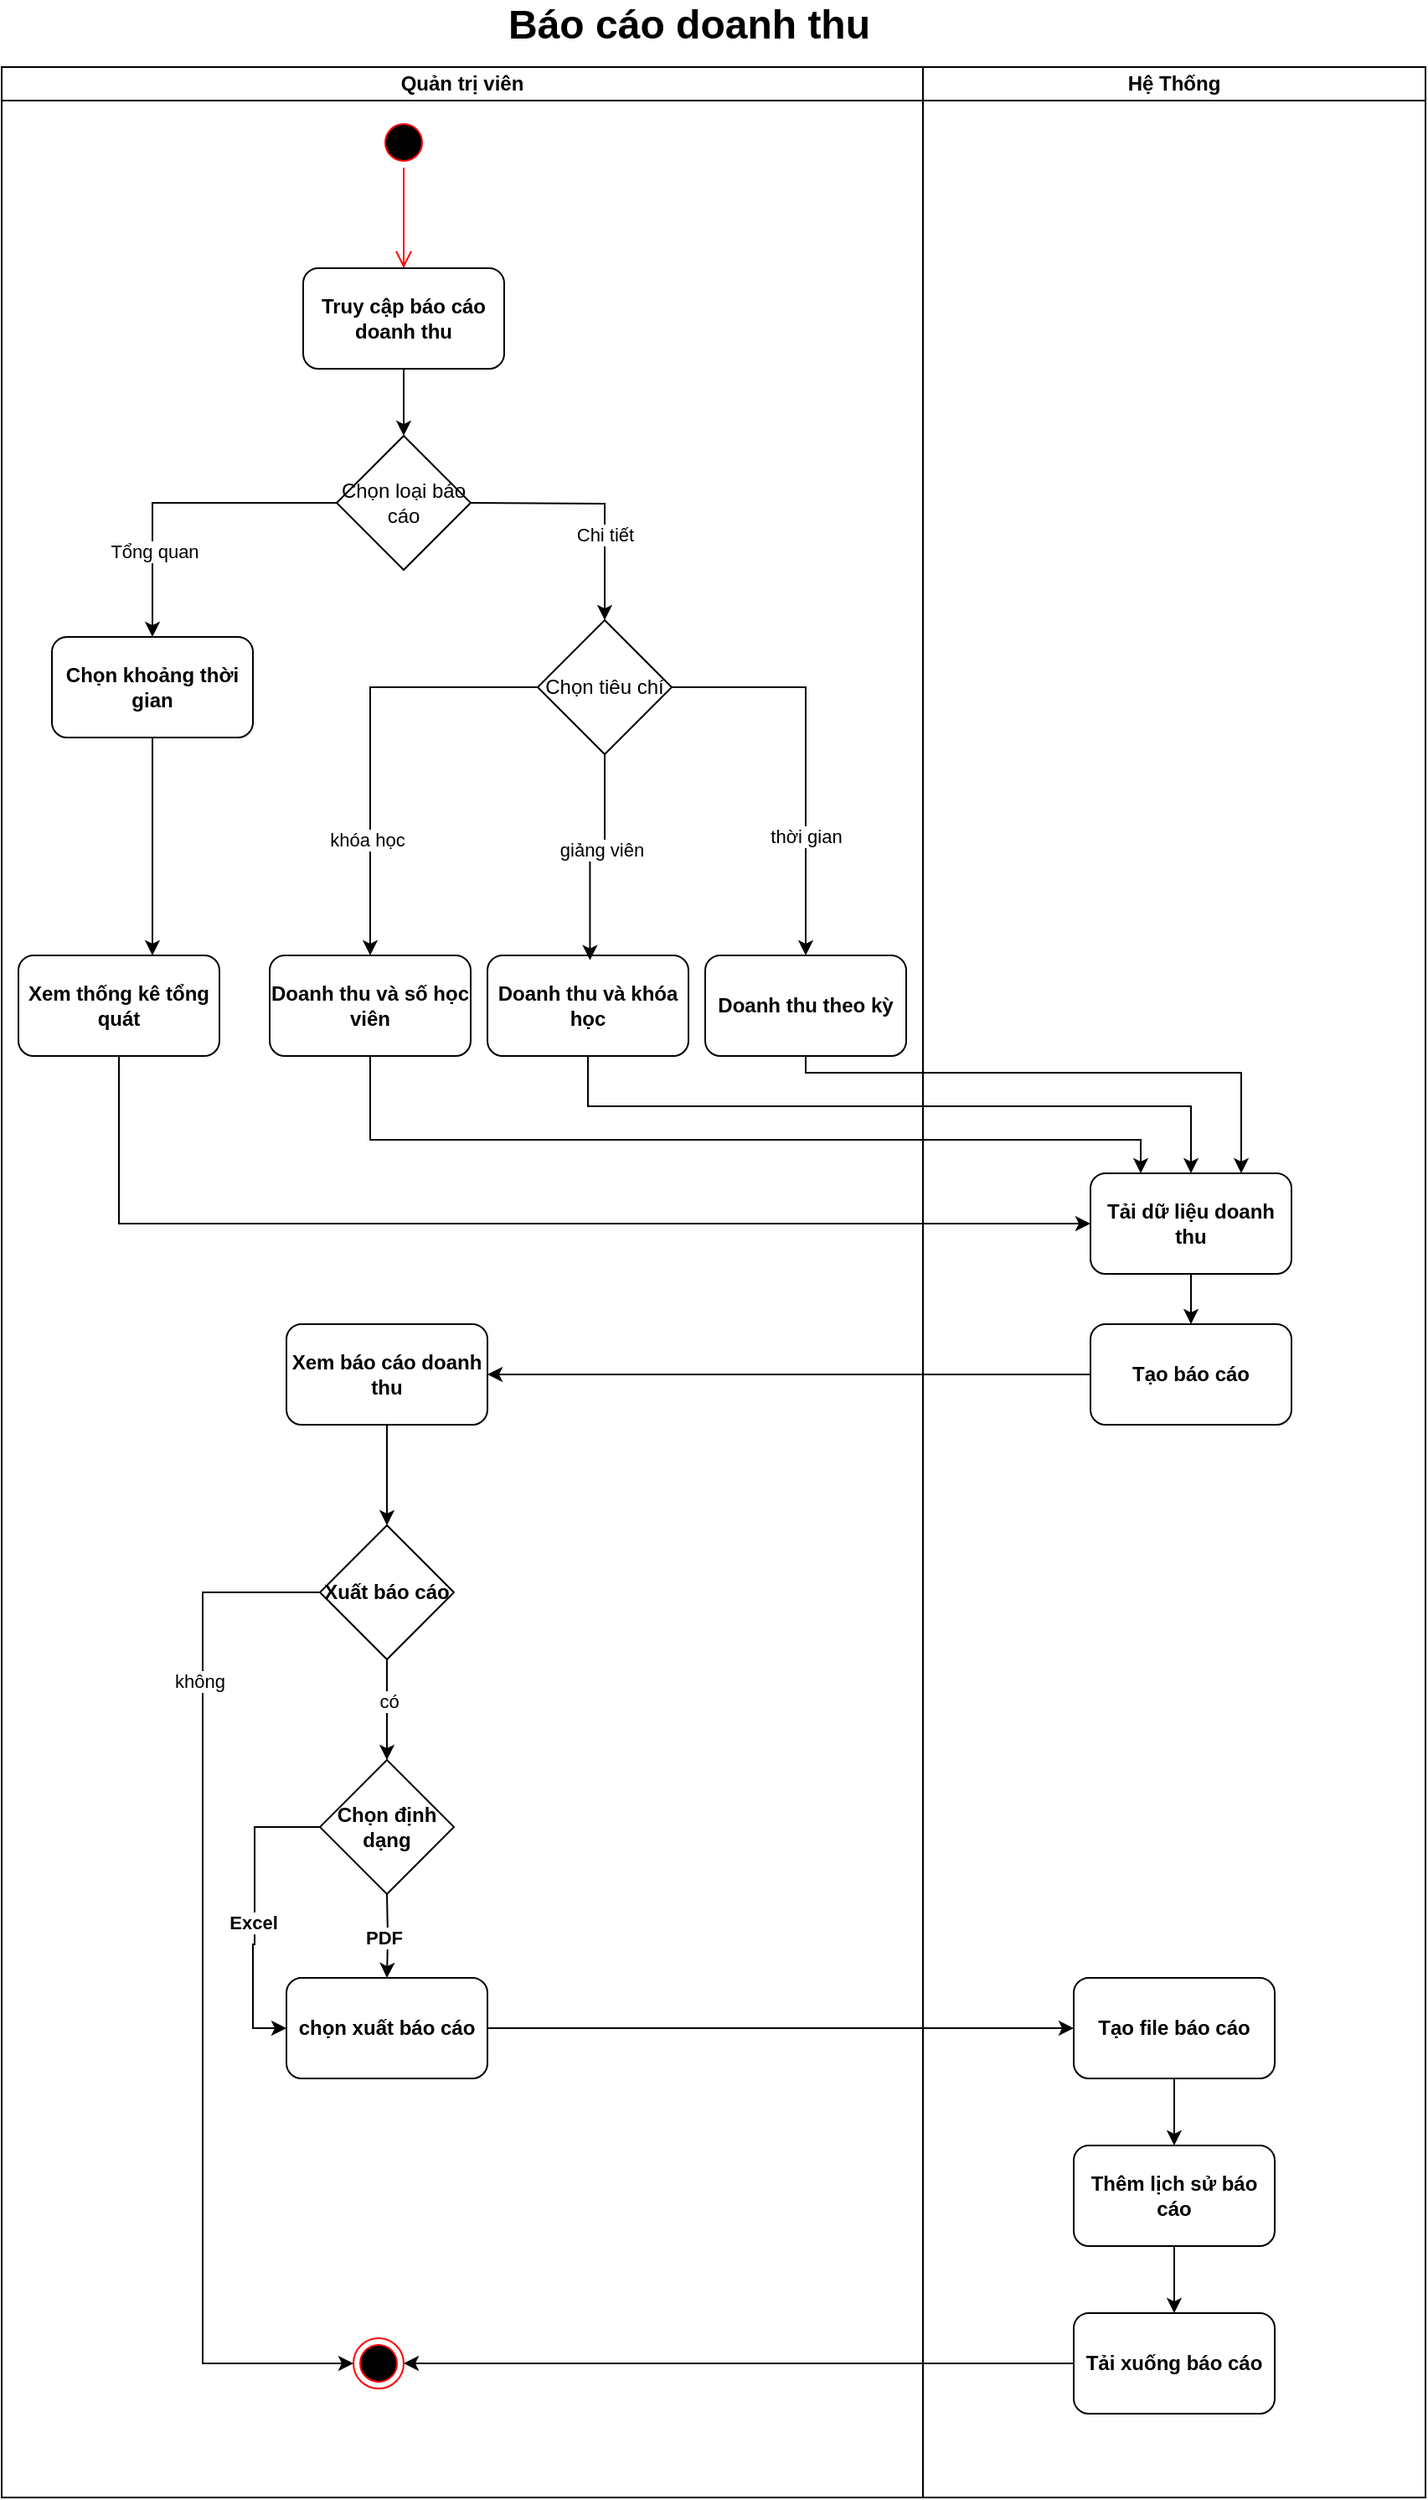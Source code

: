 <mxfile version="27.0.3">
  <diagram name="Page-1" id="gtC0o7gPrioIXNjkpajo">
    <mxGraphModel dx="1668" dy="934" grid="1" gridSize="10" guides="1" tooltips="1" connect="1" arrows="1" fold="1" page="1" pageScale="1" pageWidth="850" pageHeight="1100" math="0" shadow="0">
      <root>
        <mxCell id="0" />
        <mxCell id="1" parent="0" />
        <mxCell id="rXxk_b_7CrcXBClD_stp-1" value="Quản trị viên" style="swimlane;startSize=20;whiteSpace=wrap;html=1;fontStyle=1" parent="1" vertex="1">
          <mxGeometry y="140" width="550" height="1450" as="geometry" />
        </mxCell>
        <mxCell id="rXxk_b_7CrcXBClD_stp-2" value="" style="ellipse;html=1;shape=startState;fillColor=#000000;strokeColor=#ff0000;fontStyle=1" parent="rXxk_b_7CrcXBClD_stp-1" vertex="1">
          <mxGeometry x="225" y="30" width="30" height="30" as="geometry" />
        </mxCell>
        <mxCell id="rXxk_b_7CrcXBClD_stp-3" value="" style="edgeStyle=orthogonalEdgeStyle;html=1;verticalAlign=bottom;endArrow=open;endSize=8;strokeColor=#ff0000;rounded=0;fontStyle=1;entryX=0.5;entryY=0;entryDx=0;entryDy=0;" parent="rXxk_b_7CrcXBClD_stp-1" source="rXxk_b_7CrcXBClD_stp-2" target="rXxk_b_7CrcXBClD_stp-17" edge="1">
          <mxGeometry relative="1" as="geometry">
            <mxPoint x="185" y="120" as="targetPoint" />
            <Array as="points" />
          </mxGeometry>
        </mxCell>
        <mxCell id="rXxk_b_7CrcXBClD_stp-63" style="edgeStyle=orthogonalEdgeStyle;rounded=0;orthogonalLoop=1;jettySize=auto;html=1;entryX=0.5;entryY=0;entryDx=0;entryDy=0;" parent="rXxk_b_7CrcXBClD_stp-1" source="rXxk_b_7CrcXBClD_stp-17" target="rXxk_b_7CrcXBClD_stp-50" edge="1">
          <mxGeometry relative="1" as="geometry" />
        </mxCell>
        <mxCell id="rXxk_b_7CrcXBClD_stp-17" value="Truy cập báo cáo doanh thu" style="rounded=1;whiteSpace=wrap;html=1;fontStyle=1" parent="rXxk_b_7CrcXBClD_stp-1" vertex="1">
          <mxGeometry x="180" y="120" width="120" height="60" as="geometry" />
        </mxCell>
        <mxCell id="rXxk_b_7CrcXBClD_stp-58" style="edgeStyle=orthogonalEdgeStyle;rounded=0;orthogonalLoop=1;jettySize=auto;html=1;" parent="rXxk_b_7CrcXBClD_stp-1" source="rXxk_b_7CrcXBClD_stp-50" target="rXxk_b_7CrcXBClD_stp-56" edge="1">
          <mxGeometry relative="1" as="geometry" />
        </mxCell>
        <mxCell id="rXxk_b_7CrcXBClD_stp-61" value="Tổng quan" style="edgeLabel;html=1;align=center;verticalAlign=middle;resizable=0;points=[];" parent="rXxk_b_7CrcXBClD_stp-58" vertex="1" connectable="0">
          <mxGeometry x="0.463" y="1" relative="1" as="geometry">
            <mxPoint as="offset" />
          </mxGeometry>
        </mxCell>
        <mxCell id="rXxk_b_7CrcXBClD_stp-59" style="edgeStyle=orthogonalEdgeStyle;rounded=0;orthogonalLoop=1;jettySize=auto;html=1;entryX=0.5;entryY=0;entryDx=0;entryDy=0;" parent="rXxk_b_7CrcXBClD_stp-1" target="rXxk_b_7CrcXBClD_stp-60" edge="1">
          <mxGeometry relative="1" as="geometry">
            <mxPoint x="280.001" y="260.029" as="sourcePoint" />
            <mxPoint x="360.03" y="340" as="targetPoint" />
          </mxGeometry>
        </mxCell>
        <mxCell id="rXxk_b_7CrcXBClD_stp-62" value="Chi tiết" style="edgeLabel;html=1;align=center;verticalAlign=middle;resizable=0;points=[];" parent="rXxk_b_7CrcXBClD_stp-59" vertex="1" connectable="0">
          <mxGeometry x="0.315" relative="1" as="geometry">
            <mxPoint as="offset" />
          </mxGeometry>
        </mxCell>
        <mxCell id="rXxk_b_7CrcXBClD_stp-50" value="Chọn loại báo cáo" style="rhombus;whiteSpace=wrap;html=1;" parent="rXxk_b_7CrcXBClD_stp-1" vertex="1">
          <mxGeometry x="200" y="220" width="80" height="80" as="geometry" />
        </mxCell>
        <mxCell id="rXxk_b_7CrcXBClD_stp-56" value="Chọn khoảng thời gian" style="rounded=1;whiteSpace=wrap;html=1;fontStyle=1" parent="rXxk_b_7CrcXBClD_stp-1" vertex="1">
          <mxGeometry x="30" y="340" width="120" height="60" as="geometry" />
        </mxCell>
        <mxCell id="rXxk_b_7CrcXBClD_stp-72" style="edgeStyle=orthogonalEdgeStyle;rounded=0;orthogonalLoop=1;jettySize=auto;html=1;" parent="rXxk_b_7CrcXBClD_stp-1" source="rXxk_b_7CrcXBClD_stp-60" target="rXxk_b_7CrcXBClD_stp-69" edge="1">
          <mxGeometry relative="1" as="geometry" />
        </mxCell>
        <mxCell id="rXxk_b_7CrcXBClD_stp-76" value="khóa học" style="edgeLabel;html=1;align=center;verticalAlign=middle;resizable=0;points=[];" parent="rXxk_b_7CrcXBClD_stp-72" vertex="1" connectable="0">
          <mxGeometry x="0.464" y="-2" relative="1" as="geometry">
            <mxPoint as="offset" />
          </mxGeometry>
        </mxCell>
        <mxCell id="rXxk_b_7CrcXBClD_stp-74" style="edgeStyle=orthogonalEdgeStyle;rounded=0;orthogonalLoop=1;jettySize=auto;html=1;entryX=0.5;entryY=0;entryDx=0;entryDy=0;" parent="rXxk_b_7CrcXBClD_stp-1" source="rXxk_b_7CrcXBClD_stp-60" target="rXxk_b_7CrcXBClD_stp-71" edge="1">
          <mxGeometry relative="1" as="geometry" />
        </mxCell>
        <mxCell id="rXxk_b_7CrcXBClD_stp-78" value="thời gian" style="edgeLabel;html=1;align=center;verticalAlign=middle;resizable=0;points=[];" parent="rXxk_b_7CrcXBClD_stp-74" vertex="1" connectable="0">
          <mxGeometry x="0.408" relative="1" as="geometry">
            <mxPoint as="offset" />
          </mxGeometry>
        </mxCell>
        <mxCell id="rXxk_b_7CrcXBClD_stp-60" value="Chọn tiêu chí" style="rhombus;whiteSpace=wrap;html=1;" parent="rXxk_b_7CrcXBClD_stp-1" vertex="1">
          <mxGeometry x="320" y="330" width="80" height="80" as="geometry" />
        </mxCell>
        <mxCell id="rXxk_b_7CrcXBClD_stp-64" value="Xem thống kê tổng quát" style="rounded=1;whiteSpace=wrap;html=1;fontStyle=1" parent="rXxk_b_7CrcXBClD_stp-1" vertex="1">
          <mxGeometry x="10" y="530" width="120" height="60" as="geometry" />
        </mxCell>
        <mxCell id="rXxk_b_7CrcXBClD_stp-65" style="edgeStyle=orthogonalEdgeStyle;rounded=0;orthogonalLoop=1;jettySize=auto;html=1;" parent="rXxk_b_7CrcXBClD_stp-1" source="rXxk_b_7CrcXBClD_stp-56" target="rXxk_b_7CrcXBClD_stp-64" edge="1">
          <mxGeometry relative="1" as="geometry">
            <Array as="points">
              <mxPoint x="90" y="470" />
              <mxPoint x="90" y="470" />
            </Array>
          </mxGeometry>
        </mxCell>
        <mxCell id="rXxk_b_7CrcXBClD_stp-69" value="Doanh thu và số học viên" style="rounded=1;whiteSpace=wrap;html=1;fontStyle=1" parent="rXxk_b_7CrcXBClD_stp-1" vertex="1">
          <mxGeometry x="160" y="530" width="120" height="60" as="geometry" />
        </mxCell>
        <mxCell id="rXxk_b_7CrcXBClD_stp-70" value="Doanh thu và khóa học" style="rounded=1;whiteSpace=wrap;html=1;fontStyle=1" parent="rXxk_b_7CrcXBClD_stp-1" vertex="1">
          <mxGeometry x="290" y="530" width="120" height="60" as="geometry" />
        </mxCell>
        <mxCell id="rXxk_b_7CrcXBClD_stp-71" value="Doanh thu theo kỳ" style="rounded=1;whiteSpace=wrap;html=1;fontStyle=1" parent="rXxk_b_7CrcXBClD_stp-1" vertex="1">
          <mxGeometry x="420" y="530" width="120" height="60" as="geometry" />
        </mxCell>
        <mxCell id="rXxk_b_7CrcXBClD_stp-75" style="edgeStyle=orthogonalEdgeStyle;rounded=0;orthogonalLoop=1;jettySize=auto;html=1;entryX=0.51;entryY=0.047;entryDx=0;entryDy=0;entryPerimeter=0;" parent="rXxk_b_7CrcXBClD_stp-1" source="rXxk_b_7CrcXBClD_stp-60" target="rXxk_b_7CrcXBClD_stp-70" edge="1">
          <mxGeometry relative="1" as="geometry" />
        </mxCell>
        <mxCell id="rXxk_b_7CrcXBClD_stp-77" value="giảng viên" style="edgeLabel;html=1;align=center;verticalAlign=middle;resizable=0;points=[];" parent="rXxk_b_7CrcXBClD_stp-75" vertex="1" connectable="0">
          <mxGeometry x="-0.14" y="-2" relative="1" as="geometry">
            <mxPoint as="offset" />
          </mxGeometry>
        </mxCell>
        <mxCell id="rXxk_b_7CrcXBClD_stp-167" style="edgeStyle=orthogonalEdgeStyle;rounded=0;orthogonalLoop=1;jettySize=auto;html=1;entryX=0.5;entryY=0;entryDx=0;entryDy=0;" parent="rXxk_b_7CrcXBClD_stp-1" source="rXxk_b_7CrcXBClD_stp-85" target="rXxk_b_7CrcXBClD_stp-166" edge="1">
          <mxGeometry relative="1" as="geometry" />
        </mxCell>
        <mxCell id="rXxk_b_7CrcXBClD_stp-85" value="Xem báo cáo doanh thu" style="rounded=1;whiteSpace=wrap;html=1;fontStyle=1" parent="rXxk_b_7CrcXBClD_stp-1" vertex="1">
          <mxGeometry x="170" y="750" width="120" height="60" as="geometry" />
        </mxCell>
        <mxCell id="rXxk_b_7CrcXBClD_stp-166" value="Xuất báo cáo" style="rhombus;whiteSpace=wrap;html=1;fontStyle=1" parent="rXxk_b_7CrcXBClD_stp-1" vertex="1">
          <mxGeometry x="190" y="870" width="80" height="80" as="geometry" />
        </mxCell>
        <mxCell id="rXxk_b_7CrcXBClD_stp-22" value="Hệ Thống" style="swimlane;startSize=20;whiteSpace=wrap;html=1;fontStyle=1" parent="1" vertex="1">
          <mxGeometry x="550" y="140" width="300" height="1450" as="geometry" />
        </mxCell>
        <mxCell id="rXxk_b_7CrcXBClD_stp-84" style="edgeStyle=orthogonalEdgeStyle;rounded=0;orthogonalLoop=1;jettySize=auto;html=1;" parent="rXxk_b_7CrcXBClD_stp-22" source="rXxk_b_7CrcXBClD_stp-66" target="rXxk_b_7CrcXBClD_stp-83" edge="1">
          <mxGeometry relative="1" as="geometry" />
        </mxCell>
        <mxCell id="rXxk_b_7CrcXBClD_stp-66" value="Tải dữ liệu doanh thu" style="rounded=1;whiteSpace=wrap;html=1;fontStyle=1" parent="rXxk_b_7CrcXBClD_stp-22" vertex="1">
          <mxGeometry x="100" y="660" width="120" height="60" as="geometry" />
        </mxCell>
        <mxCell id="rXxk_b_7CrcXBClD_stp-83" value="Tạo báo cáo" style="rounded=1;whiteSpace=wrap;html=1;fontStyle=1" parent="rXxk_b_7CrcXBClD_stp-22" vertex="1">
          <mxGeometry x="100" y="750" width="120" height="60" as="geometry" />
        </mxCell>
        <mxCell id="rXxk_b_7CrcXBClD_stp-113" style="edgeStyle=orthogonalEdgeStyle;rounded=0;orthogonalLoop=1;jettySize=auto;html=1;fontStyle=1" parent="rXxk_b_7CrcXBClD_stp-22" target="rXxk_b_7CrcXBClD_stp-117" edge="1">
          <mxGeometry relative="1" as="geometry">
            <mxPoint x="-320" y="1090" as="sourcePoint" />
          </mxGeometry>
        </mxCell>
        <mxCell id="rXxk_b_7CrcXBClD_stp-114" value="PDF" style="edgeLabel;html=1;align=center;verticalAlign=middle;resizable=0;points=[];fontStyle=1" parent="rXxk_b_7CrcXBClD_stp-113" vertex="1" connectable="0">
          <mxGeometry x="0.044" y="-2" relative="1" as="geometry">
            <mxPoint as="offset" />
          </mxGeometry>
        </mxCell>
        <mxCell id="rXxk_b_7CrcXBClD_stp-115" style="edgeStyle=orthogonalEdgeStyle;rounded=0;orthogonalLoop=1;jettySize=auto;html=1;entryX=0;entryY=0.5;entryDx=0;entryDy=0;fontStyle=1" parent="rXxk_b_7CrcXBClD_stp-22" target="rXxk_b_7CrcXBClD_stp-117" edge="1">
          <mxGeometry relative="1" as="geometry">
            <Array as="points">
              <mxPoint x="-399" y="1050" />
              <mxPoint x="-399" y="1120" />
              <mxPoint x="-400" y="1180" />
            </Array>
            <mxPoint x="-360" y="1050" as="sourcePoint" />
          </mxGeometry>
        </mxCell>
        <mxCell id="rXxk_b_7CrcXBClD_stp-116" value="Excel" style="edgeLabel;html=1;align=center;verticalAlign=middle;resizable=0;points=[];fontStyle=1" parent="rXxk_b_7CrcXBClD_stp-115" vertex="1" connectable="0">
          <mxGeometry x="0.067" y="-1" relative="1" as="geometry">
            <mxPoint as="offset" />
          </mxGeometry>
        </mxCell>
        <mxCell id="rXxk_b_7CrcXBClD_stp-117" value="chọn xuất báo cáo" style="rounded=1;whiteSpace=wrap;html=1;fontStyle=1" parent="rXxk_b_7CrcXBClD_stp-22" vertex="1">
          <mxGeometry x="-380" y="1140" width="120" height="60" as="geometry" />
        </mxCell>
        <mxCell id="rXxk_b_7CrcXBClD_stp-118" value="" style="ellipse;html=1;shape=endState;fillColor=#000000;strokeColor=#ff0000;fontStyle=1" parent="rXxk_b_7CrcXBClD_stp-22" vertex="1">
          <mxGeometry x="-340" y="1355" width="30" height="30" as="geometry" />
        </mxCell>
        <mxCell id="rXxk_b_7CrcXBClD_stp-119" style="edgeStyle=orthogonalEdgeStyle;rounded=0;orthogonalLoop=1;jettySize=auto;html=1;fontStyle=1" parent="rXxk_b_7CrcXBClD_stp-22" source="rXxk_b_7CrcXBClD_stp-120" target="rXxk_b_7CrcXBClD_stp-122" edge="1">
          <mxGeometry relative="1" as="geometry" />
        </mxCell>
        <mxCell id="rXxk_b_7CrcXBClD_stp-120" value="Tạo file báo cáo" style="rounded=1;whiteSpace=wrap;html=1;fontStyle=1" parent="rXxk_b_7CrcXBClD_stp-22" vertex="1">
          <mxGeometry x="90" y="1140" width="120" height="60" as="geometry" />
        </mxCell>
        <mxCell id="rXxk_b_7CrcXBClD_stp-121" value="" style="edgeStyle=orthogonalEdgeStyle;rounded=0;orthogonalLoop=1;jettySize=auto;html=1;fontStyle=1" parent="rXxk_b_7CrcXBClD_stp-22" source="rXxk_b_7CrcXBClD_stp-122" target="rXxk_b_7CrcXBClD_stp-123" edge="1">
          <mxGeometry relative="1" as="geometry" />
        </mxCell>
        <mxCell id="rXxk_b_7CrcXBClD_stp-122" value="Thêm lịch sử báo cáo" style="rounded=1;whiteSpace=wrap;html=1;fontStyle=1" parent="rXxk_b_7CrcXBClD_stp-22" vertex="1">
          <mxGeometry x="90" y="1240" width="120" height="60" as="geometry" />
        </mxCell>
        <mxCell id="rXxk_b_7CrcXBClD_stp-123" value="Tải xuống báo cáo" style="rounded=1;whiteSpace=wrap;html=1;fontStyle=1" parent="rXxk_b_7CrcXBClD_stp-22" vertex="1">
          <mxGeometry x="90" y="1340" width="120" height="60" as="geometry" />
        </mxCell>
        <mxCell id="rXxk_b_7CrcXBClD_stp-124" style="edgeStyle=orthogonalEdgeStyle;rounded=0;orthogonalLoop=1;jettySize=auto;html=1;fontStyle=1" parent="rXxk_b_7CrcXBClD_stp-22" source="rXxk_b_7CrcXBClD_stp-117" target="rXxk_b_7CrcXBClD_stp-120" edge="1">
          <mxGeometry relative="1" as="geometry" />
        </mxCell>
        <mxCell id="rXxk_b_7CrcXBClD_stp-125" style="edgeStyle=orthogonalEdgeStyle;rounded=0;orthogonalLoop=1;jettySize=auto;html=1;entryX=1;entryY=0.5;entryDx=0;entryDy=0;fontStyle=1" parent="rXxk_b_7CrcXBClD_stp-22" source="rXxk_b_7CrcXBClD_stp-123" target="rXxk_b_7CrcXBClD_stp-118" edge="1">
          <mxGeometry relative="1" as="geometry" />
        </mxCell>
        <mxCell id="rXxk_b_7CrcXBClD_stp-164" value="Chọn định dạng" style="rhombus;whiteSpace=wrap;html=1;fontStyle=1" parent="rXxk_b_7CrcXBClD_stp-22" vertex="1">
          <mxGeometry x="-360" y="1010" width="80" height="80" as="geometry" />
        </mxCell>
        <mxCell id="rXxk_b_7CrcXBClD_stp-37" value="&lt;span style=&quot;font-size: 24px;&quot;&gt;Báo cáo doanh thu&lt;/span&gt;" style="text;html=1;align=center;verticalAlign=middle;whiteSpace=wrap;rounded=0;fontStyle=1" parent="1" vertex="1">
          <mxGeometry x="140" y="100" width="541" height="30" as="geometry" />
        </mxCell>
        <mxCell id="rXxk_b_7CrcXBClD_stp-79" style="edgeStyle=orthogonalEdgeStyle;rounded=0;orthogonalLoop=1;jettySize=auto;html=1;entryX=0;entryY=0.5;entryDx=0;entryDy=0;" parent="1" source="rXxk_b_7CrcXBClD_stp-64" target="rXxk_b_7CrcXBClD_stp-66" edge="1">
          <mxGeometry relative="1" as="geometry">
            <Array as="points">
              <mxPoint x="70" y="830" />
            </Array>
          </mxGeometry>
        </mxCell>
        <mxCell id="rXxk_b_7CrcXBClD_stp-80" style="edgeStyle=orthogonalEdgeStyle;rounded=0;orthogonalLoop=1;jettySize=auto;html=1;entryX=0.25;entryY=0;entryDx=0;entryDy=0;" parent="1" source="rXxk_b_7CrcXBClD_stp-69" target="rXxk_b_7CrcXBClD_stp-66" edge="1">
          <mxGeometry relative="1" as="geometry">
            <Array as="points">
              <mxPoint x="220" y="780" />
              <mxPoint x="680" y="780" />
            </Array>
          </mxGeometry>
        </mxCell>
        <mxCell id="rXxk_b_7CrcXBClD_stp-81" style="edgeStyle=orthogonalEdgeStyle;rounded=0;orthogonalLoop=1;jettySize=auto;html=1;" parent="1" source="rXxk_b_7CrcXBClD_stp-70" target="rXxk_b_7CrcXBClD_stp-66" edge="1">
          <mxGeometry relative="1" as="geometry">
            <Array as="points">
              <mxPoint x="350" y="760" />
              <mxPoint x="710" y="760" />
            </Array>
          </mxGeometry>
        </mxCell>
        <mxCell id="rXxk_b_7CrcXBClD_stp-82" style="edgeStyle=orthogonalEdgeStyle;rounded=0;orthogonalLoop=1;jettySize=auto;html=1;entryX=0.75;entryY=0;entryDx=0;entryDy=0;" parent="1" source="rXxk_b_7CrcXBClD_stp-71" target="rXxk_b_7CrcXBClD_stp-66" edge="1">
          <mxGeometry relative="1" as="geometry">
            <Array as="points">
              <mxPoint x="480" y="740" />
              <mxPoint x="740" y="740" />
            </Array>
          </mxGeometry>
        </mxCell>
        <mxCell id="rXxk_b_7CrcXBClD_stp-87" style="edgeStyle=orthogonalEdgeStyle;rounded=0;orthogonalLoop=1;jettySize=auto;html=1;entryX=1;entryY=0.5;entryDx=0;entryDy=0;" parent="1" source="rXxk_b_7CrcXBClD_stp-83" target="rXxk_b_7CrcXBClD_stp-85" edge="1">
          <mxGeometry relative="1" as="geometry" />
        </mxCell>
        <mxCell id="rXxk_b_7CrcXBClD_stp-168" style="edgeStyle=orthogonalEdgeStyle;rounded=0;orthogonalLoop=1;jettySize=auto;html=1;entryX=0;entryY=0.5;entryDx=0;entryDy=0;" parent="1" source="rXxk_b_7CrcXBClD_stp-166" target="rXxk_b_7CrcXBClD_stp-118" edge="1">
          <mxGeometry relative="1" as="geometry">
            <Array as="points">
              <mxPoint x="120" y="1050" />
              <mxPoint x="120" y="1510" />
            </Array>
          </mxGeometry>
        </mxCell>
        <mxCell id="rXxk_b_7CrcXBClD_stp-169" value="không" style="edgeLabel;html=1;align=center;verticalAlign=middle;resizable=0;points=[];" parent="rXxk_b_7CrcXBClD_stp-168" vertex="1" connectable="0">
          <mxGeometry x="-0.603" y="-2" relative="1" as="geometry">
            <mxPoint as="offset" />
          </mxGeometry>
        </mxCell>
        <mxCell id="rXxk_b_7CrcXBClD_stp-170" style="edgeStyle=orthogonalEdgeStyle;rounded=0;orthogonalLoop=1;jettySize=auto;html=1;" parent="1" source="rXxk_b_7CrcXBClD_stp-166" target="rXxk_b_7CrcXBClD_stp-164" edge="1">
          <mxGeometry relative="1" as="geometry" />
        </mxCell>
        <mxCell id="rXxk_b_7CrcXBClD_stp-171" value="có" style="edgeLabel;html=1;align=center;verticalAlign=middle;resizable=0;points=[];" parent="rXxk_b_7CrcXBClD_stp-170" vertex="1" connectable="0">
          <mxGeometry x="-0.167" y="1" relative="1" as="geometry">
            <mxPoint as="offset" />
          </mxGeometry>
        </mxCell>
      </root>
    </mxGraphModel>
  </diagram>
</mxfile>
